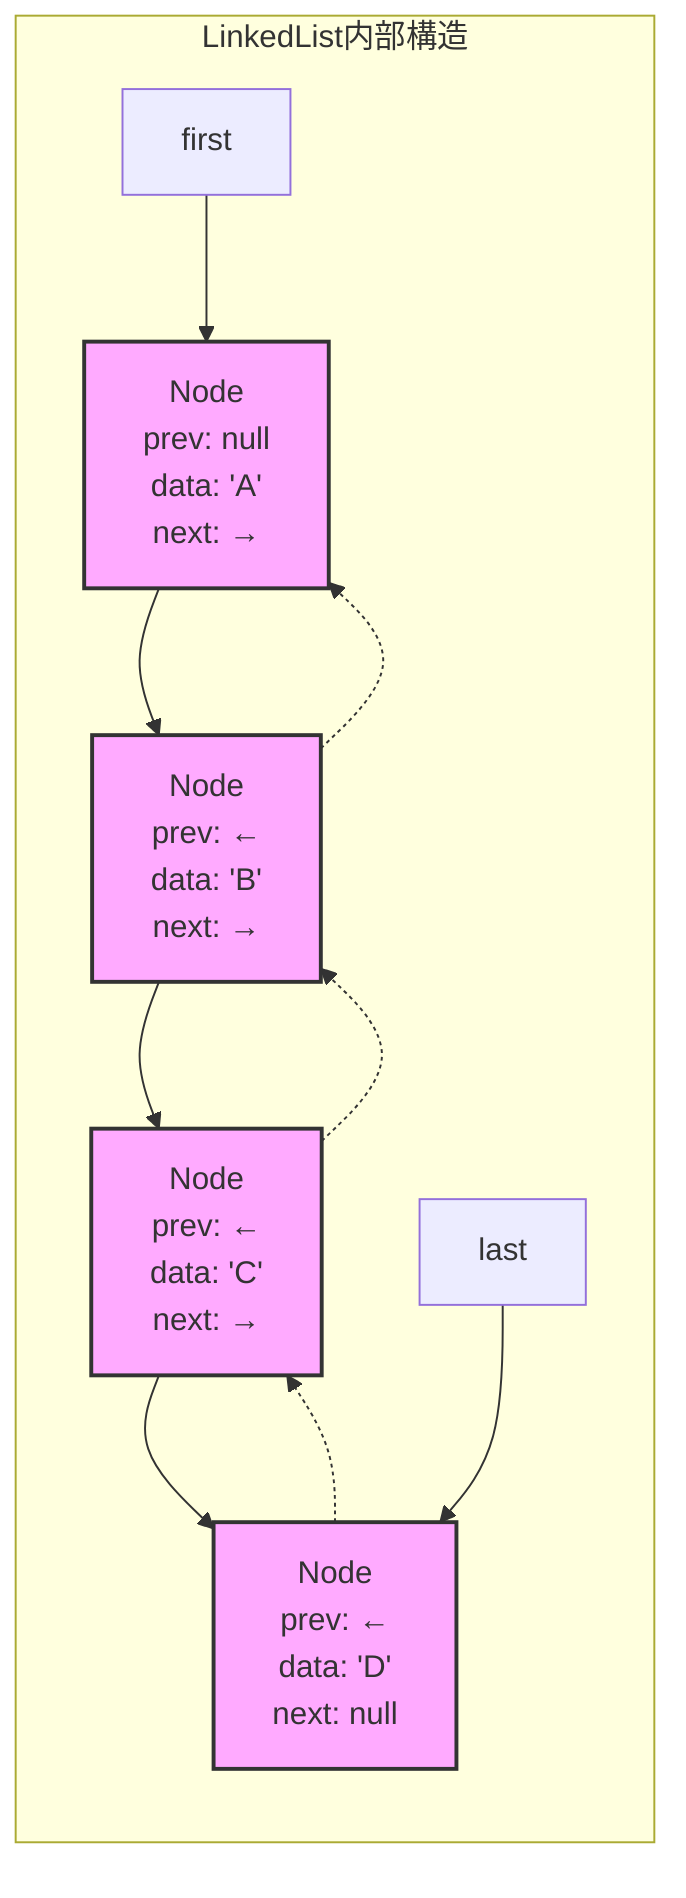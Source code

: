 graph LR
    subgraph "LinkedList内部構造"
        first["first"]
        last["last"]
        node1["Node<br/>prev: null<br/>data: 'A'<br/>next: →"]
        node2["Node<br/>prev: ←<br/>data: 'B'<br/>next: →"]
        node3["Node<br/>prev: ←<br/>data: 'C'<br/>next: →"]
        node4["Node<br/>prev: ←<br/>data: 'D'<br/>next: null"]
        
        first --> node1
        node1 --> node2
        node2 --> node3
        node3 --> node4
        last --> node4
        
        node2 -.-> node1
        node3 -.-> node2
        node4 -.-> node3
    end
    
    style node1 fill:#faf,stroke:#333,stroke-width:2px
    style node2 fill:#faf,stroke:#333,stroke-width:2px
    style node3 fill:#faf,stroke:#333,stroke-width:2px
    style node4 fill:#faf,stroke:#333,stroke-width:2px